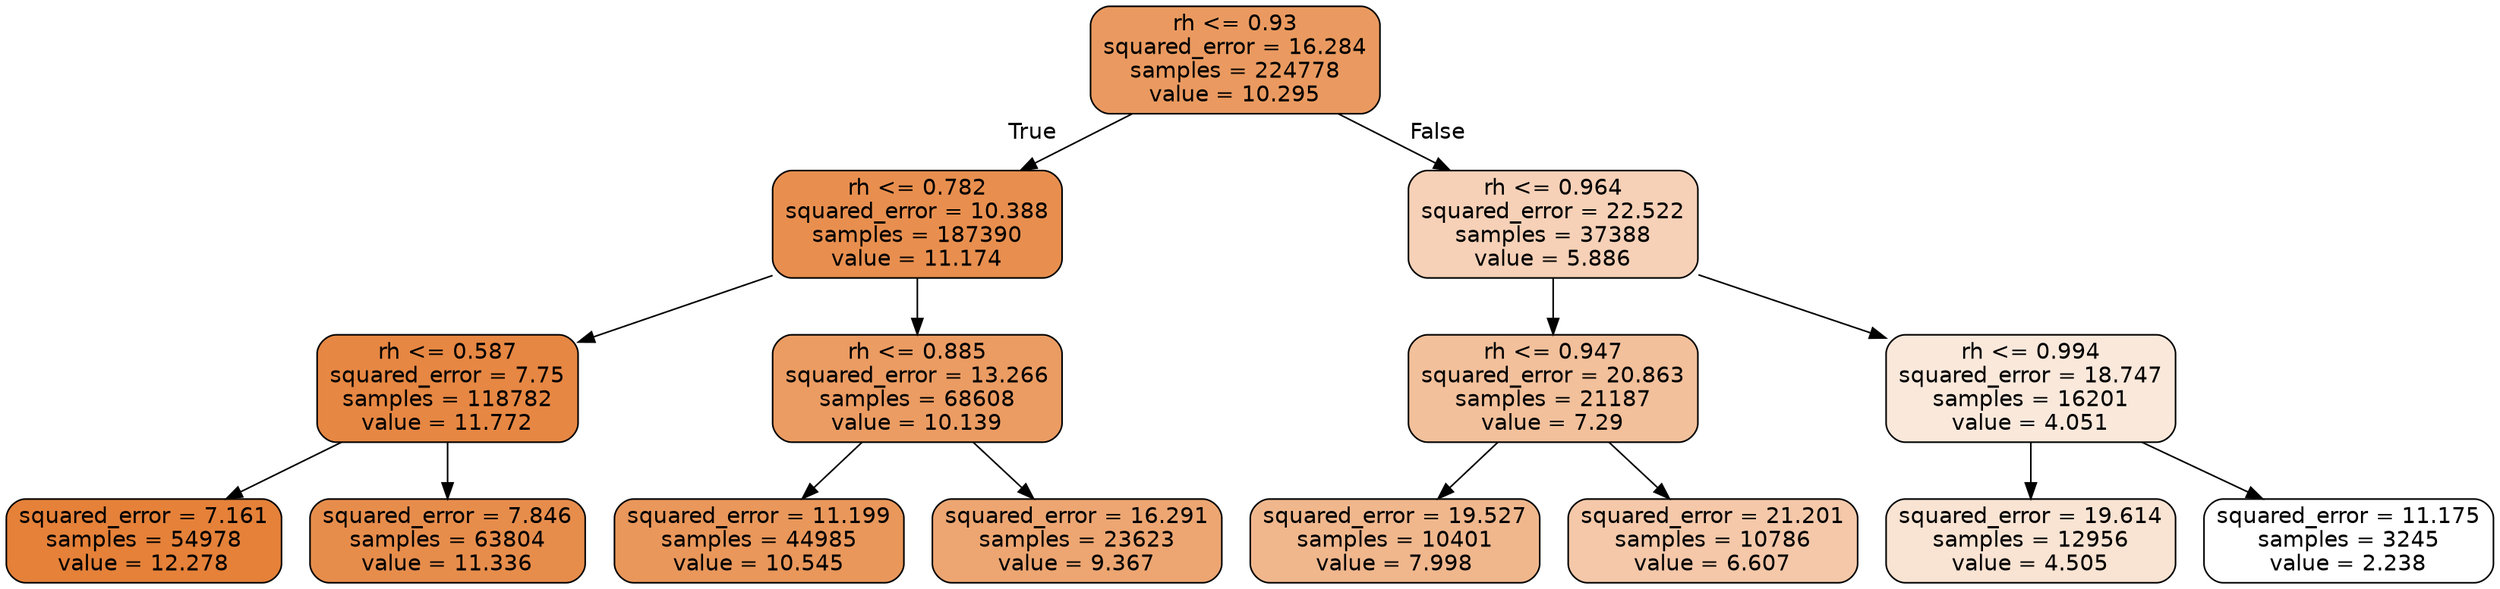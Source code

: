 digraph Tree {
node [shape=box, style="filled, rounded", color="black", fontname="helvetica"] ;
edge [fontname="helvetica"] ;
0 [label="rh <= 0.93\nsquared_error = 16.284\nsamples = 224778\nvalue = 10.295", fillcolor="#ea9a60"] ;
1 [label="rh <= 0.782\nsquared_error = 10.388\nsamples = 187390\nvalue = 11.174", fillcolor="#e88f4f"] ;
0 -> 1 [labeldistance=2.5, labelangle=45, headlabel="True"] ;
2 [label="rh <= 0.587\nsquared_error = 7.75\nsamples = 118782\nvalue = 11.772", fillcolor="#e68743"] ;
1 -> 2 ;
3 [label="squared_error = 7.161\nsamples = 54978\nvalue = 12.278", fillcolor="#e58139"] ;
2 -> 3 ;
4 [label="squared_error = 7.846\nsamples = 63804\nvalue = 11.336", fillcolor="#e78d4c"] ;
2 -> 4 ;
5 [label="rh <= 0.885\nsquared_error = 13.266\nsamples = 68608\nvalue = 10.139", fillcolor="#eb9c63"] ;
1 -> 5 ;
6 [label="squared_error = 11.199\nsamples = 44985\nvalue = 10.545", fillcolor="#e9975b"] ;
5 -> 6 ;
7 [label="squared_error = 16.291\nsamples = 23623\nvalue = 9.367", fillcolor="#eda672"] ;
5 -> 7 ;
8 [label="rh <= 0.964\nsquared_error = 22.522\nsamples = 37388\nvalue = 5.886", fillcolor="#f6d1b7"] ;
0 -> 8 [labeldistance=2.5, labelangle=-45, headlabel="False"] ;
9 [label="rh <= 0.947\nsquared_error = 20.863\nsamples = 21187\nvalue = 7.29", fillcolor="#f2c09b"] ;
8 -> 9 ;
10 [label="squared_error = 19.527\nsamples = 10401\nvalue = 7.998", fillcolor="#f0b78d"] ;
9 -> 10 ;
11 [label="squared_error = 21.201\nsamples = 10786\nvalue = 6.607", fillcolor="#f4c8a9"] ;
9 -> 11 ;
12 [label="rh <= 0.994\nsquared_error = 18.747\nsamples = 16201\nvalue = 4.051", fillcolor="#fae8db"] ;
8 -> 12 ;
13 [label="squared_error = 19.614\nsamples = 12956\nvalue = 4.505", fillcolor="#f9e3d2"] ;
12 -> 13 ;
14 [label="squared_error = 11.175\nsamples = 3245\nvalue = 2.238", fillcolor="#ffffff"] ;
12 -> 14 ;
}
